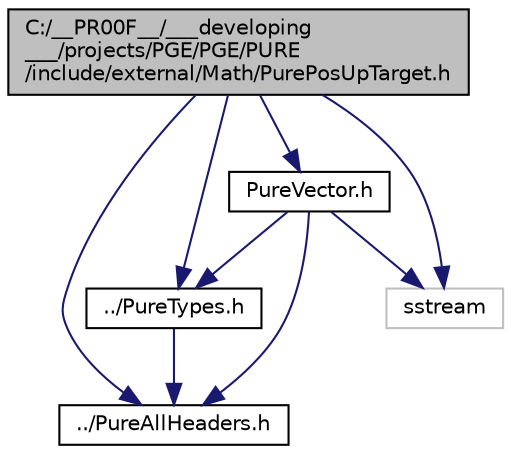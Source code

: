 digraph "C:/__PR00F__/___developing___/projects/PGE/PGE/PURE/include/external/Math/PurePosUpTarget.h"
{
 // LATEX_PDF_SIZE
  edge [fontname="Helvetica",fontsize="10",labelfontname="Helvetica",labelfontsize="10"];
  node [fontname="Helvetica",fontsize="10",shape=record];
  Node1 [label="C:/__PR00F__/___developing\l___/projects/PGE/PGE/PURE\l/include/external/Math/PurePosUpTarget.h",height=0.2,width=0.4,color="black", fillcolor="grey75", style="filled", fontcolor="black",tooltip=" "];
  Node1 -> Node2 [color="midnightblue",fontsize="10",style="solid",fontname="Helvetica"];
  Node2 [label="../PureAllHeaders.h",height=0.2,width=0.4,color="black", fillcolor="white", style="filled",URL="$_pure_all_headers_8h.html",tooltip=" "];
  Node1 -> Node3 [color="midnightblue",fontsize="10",style="solid",fontname="Helvetica"];
  Node3 [label="../PureTypes.h",height=0.2,width=0.4,color="black", fillcolor="white", style="filled",URL="$_pure_types_8h.html",tooltip=" "];
  Node3 -> Node2 [color="midnightblue",fontsize="10",style="solid",fontname="Helvetica"];
  Node1 -> Node4 [color="midnightblue",fontsize="10",style="solid",fontname="Helvetica"];
  Node4 [label="PureVector.h",height=0.2,width=0.4,color="black", fillcolor="white", style="filled",URL="$_pure_vector_8h.html",tooltip=" "];
  Node4 -> Node2 [color="midnightblue",fontsize="10",style="solid",fontname="Helvetica"];
  Node4 -> Node3 [color="midnightblue",fontsize="10",style="solid",fontname="Helvetica"];
  Node4 -> Node5 [color="midnightblue",fontsize="10",style="solid",fontname="Helvetica"];
  Node5 [label="sstream",height=0.2,width=0.4,color="grey75", fillcolor="white", style="filled",tooltip=" "];
  Node1 -> Node5 [color="midnightblue",fontsize="10",style="solid",fontname="Helvetica"];
}
